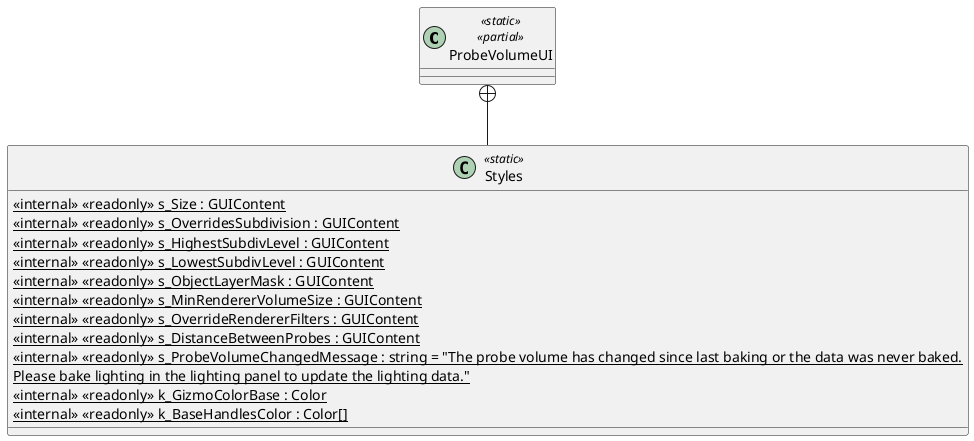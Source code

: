 @startuml
class ProbeVolumeUI <<static>> <<partial>> {
}
class Styles <<static>> {
    <<internal>> {static} <<readonly>> s_Size : GUIContent
    <<internal>> {static} <<readonly>> s_OverridesSubdivision : GUIContent
    <<internal>> {static} <<readonly>> s_HighestSubdivLevel : GUIContent
    <<internal>> {static} <<readonly>> s_LowestSubdivLevel : GUIContent
    <<internal>> {static} <<readonly>> s_ObjectLayerMask : GUIContent
    <<internal>> {static} <<readonly>> s_MinRendererVolumeSize : GUIContent
    <<internal>> {static} <<readonly>> s_OverrideRendererFilters : GUIContent
    <<internal>> {static} <<readonly>> s_DistanceBetweenProbes : GUIContent
    <<internal>> {static} <<readonly>> s_ProbeVolumeChangedMessage : string = "The probe volume has changed since last baking or the data was never baked.\nPlease bake lighting in the lighting panel to update the lighting data."
    <<internal>> {static} <<readonly>> k_GizmoColorBase : Color
    <<internal>> {static} <<readonly>> k_BaseHandlesColor : Color[]
}
ProbeVolumeUI +-- Styles
@enduml
